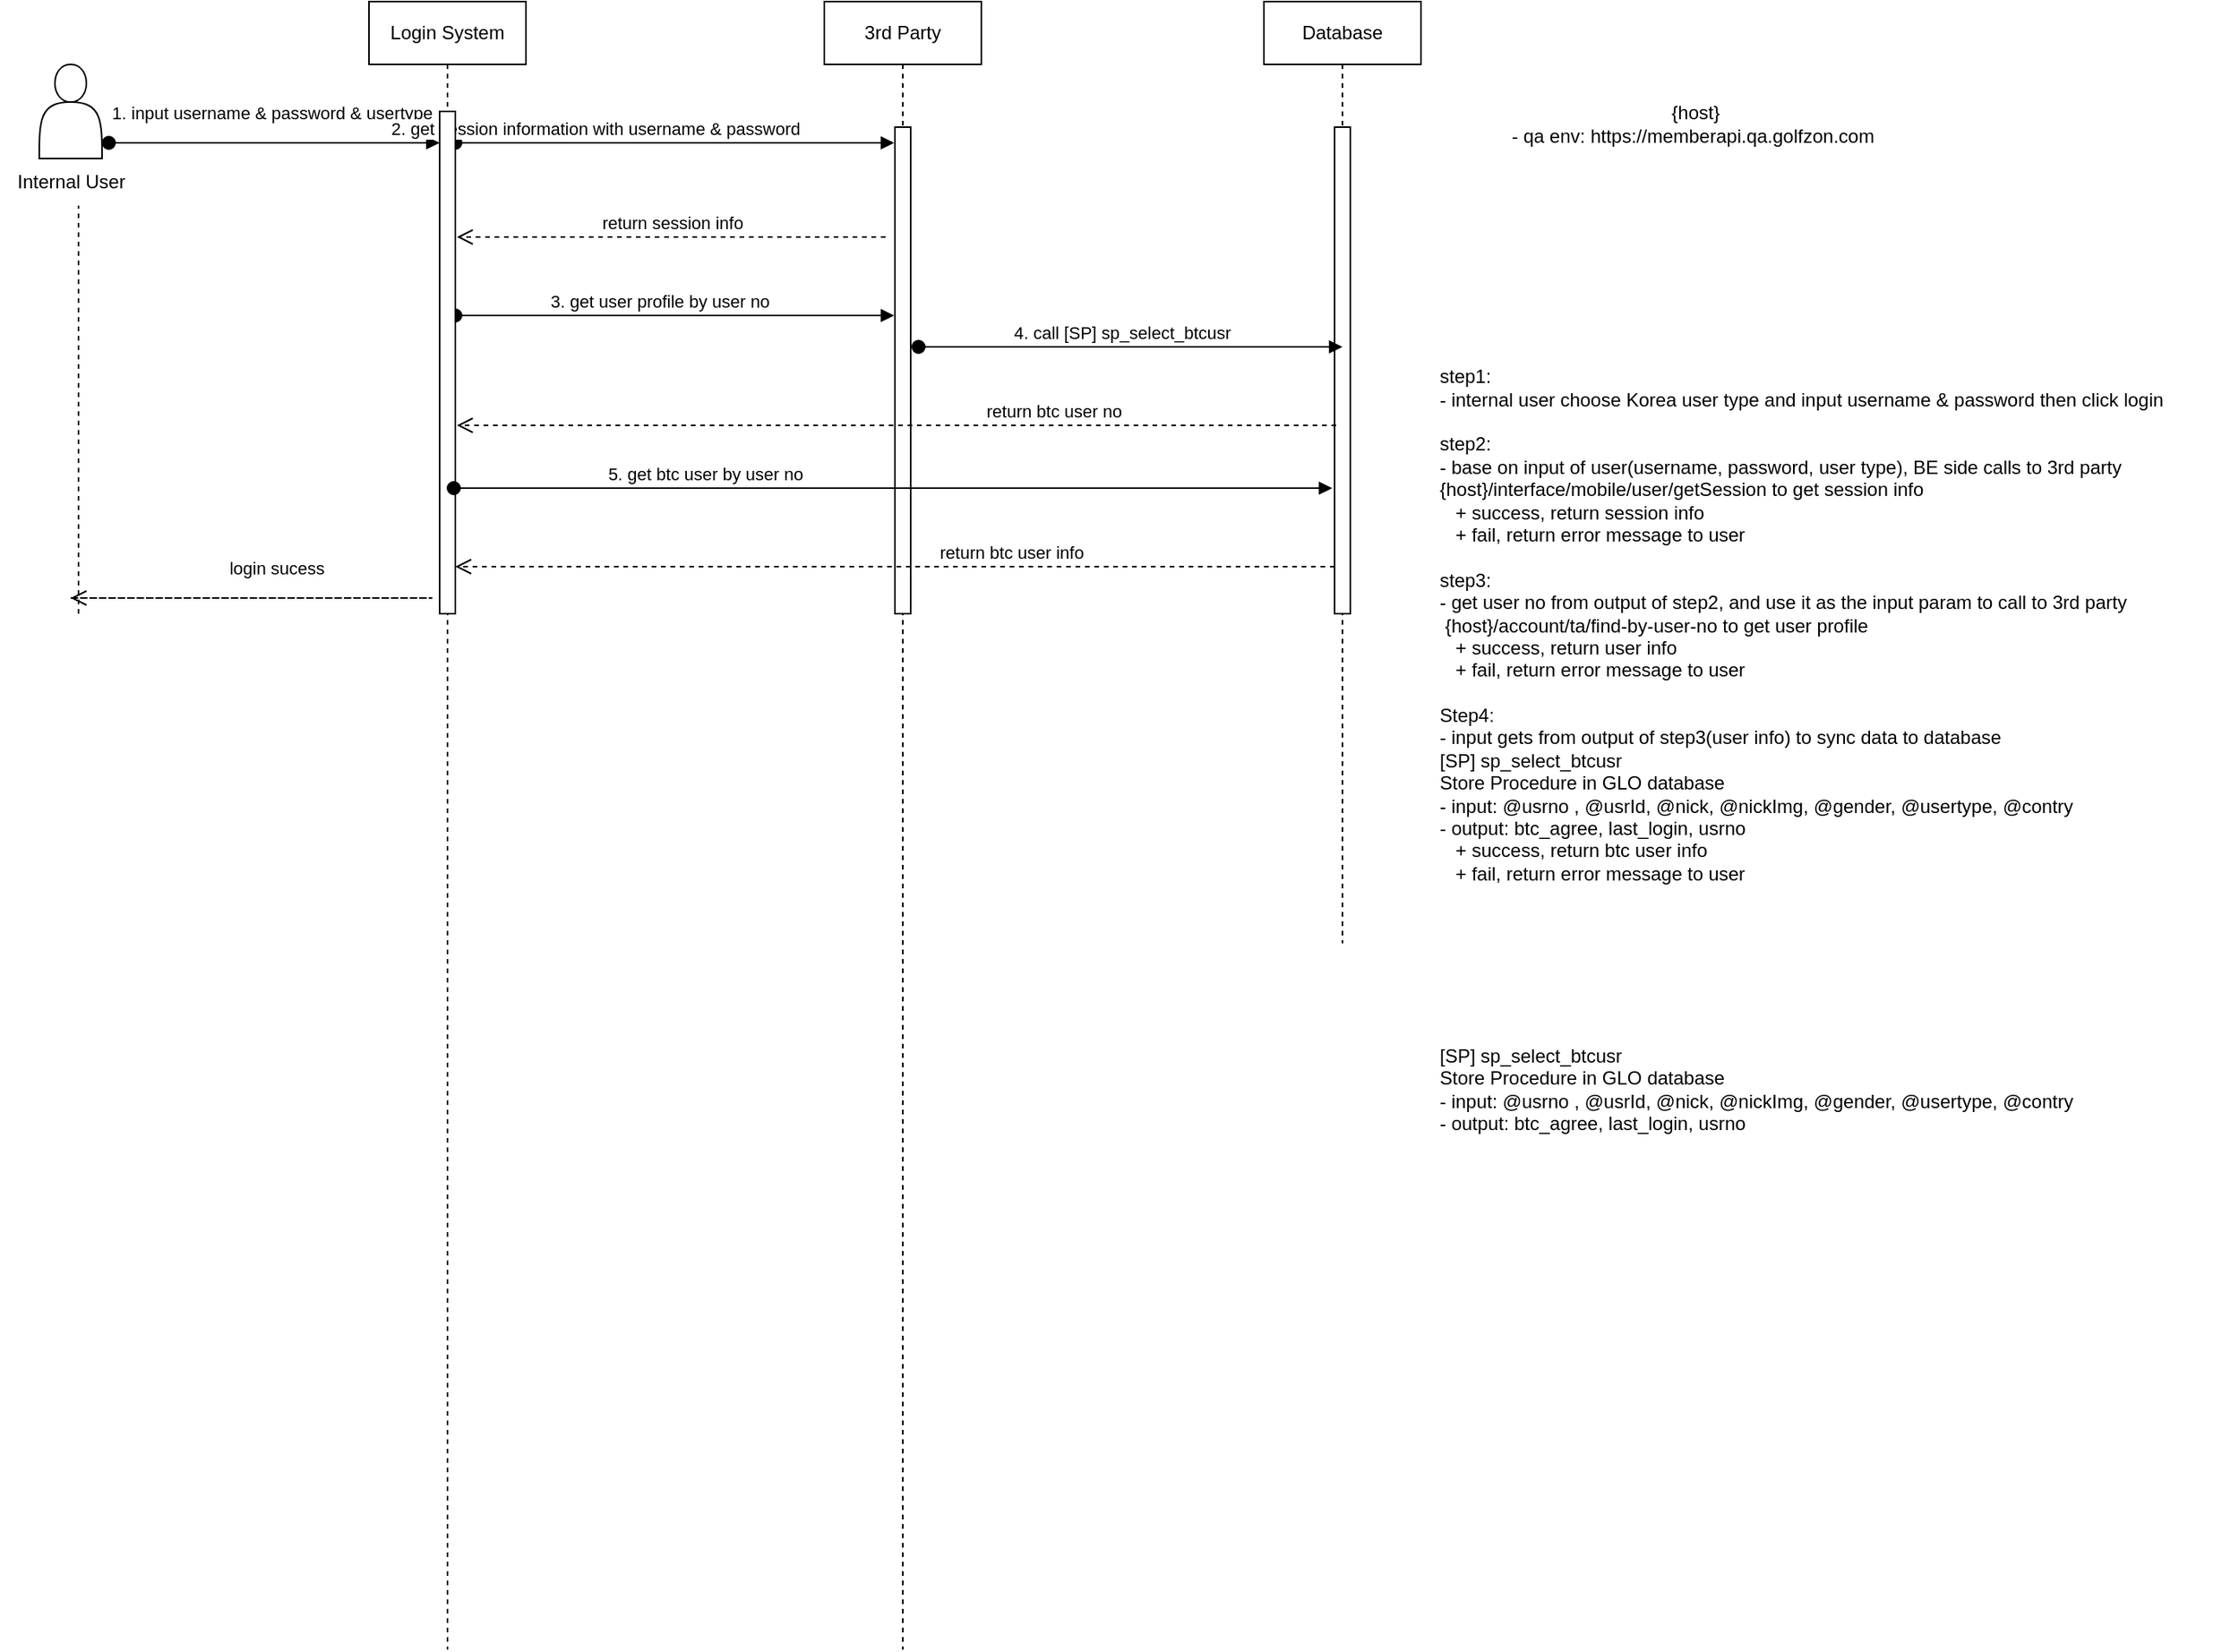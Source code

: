 <mxfile version="21.5.0" type="github">
  <diagram name="Page-1" id="2YBvvXClWsGukQMizWep">
    <mxGraphModel dx="2280" dy="775" grid="1" gridSize="10" guides="1" tooltips="1" connect="1" arrows="1" fold="1" page="1" pageScale="1" pageWidth="850" pageHeight="1100" math="0" shadow="0">
      <root>
        <mxCell id="0" />
        <mxCell id="1" parent="0" />
        <mxCell id="aM9ryv3xv72pqoxQDRHE-1" value="Login System" style="shape=umlLifeline;perimeter=lifelinePerimeter;whiteSpace=wrap;html=1;container=0;dropTarget=0;collapsible=0;recursiveResize=0;outlineConnect=0;portConstraint=eastwest;newEdgeStyle={&quot;edgeStyle&quot;:&quot;elbowEdgeStyle&quot;,&quot;elbow&quot;:&quot;vertical&quot;,&quot;curved&quot;:0,&quot;rounded&quot;:0};" parent="1" vertex="1">
          <mxGeometry x="230" y="50" width="100" height="600" as="geometry" />
        </mxCell>
        <mxCell id="aM9ryv3xv72pqoxQDRHE-2" value="" style="html=1;points=[];perimeter=orthogonalPerimeter;outlineConnect=0;targetShapes=umlLifeline;portConstraint=eastwest;newEdgeStyle={&quot;edgeStyle&quot;:&quot;elbowEdgeStyle&quot;,&quot;elbow&quot;:&quot;vertical&quot;,&quot;curved&quot;:0,&quot;rounded&quot;:0};" parent="aM9ryv3xv72pqoxQDRHE-1" vertex="1">
          <mxGeometry x="45" y="70" width="10" height="150" as="geometry" />
        </mxCell>
        <mxCell id="aM9ryv3xv72pqoxQDRHE-5" value="3rd Party" style="shape=umlLifeline;perimeter=lifelinePerimeter;whiteSpace=wrap;html=1;container=0;dropTarget=0;collapsible=0;recursiveResize=0;outlineConnect=0;portConstraint=eastwest;newEdgeStyle={&quot;edgeStyle&quot;:&quot;elbowEdgeStyle&quot;,&quot;elbow&quot;:&quot;vertical&quot;,&quot;curved&quot;:0,&quot;rounded&quot;:0};" parent="1" vertex="1">
          <mxGeometry x="520" y="50" width="100" height="1050" as="geometry" />
        </mxCell>
        <mxCell id="aM9ryv3xv72pqoxQDRHE-6" value="" style="html=1;points=[];perimeter=orthogonalPerimeter;outlineConnect=0;targetShapes=umlLifeline;portConstraint=eastwest;newEdgeStyle={&quot;edgeStyle&quot;:&quot;elbowEdgeStyle&quot;,&quot;elbow&quot;:&quot;vertical&quot;,&quot;curved&quot;:0,&quot;rounded&quot;:0};" parent="aM9ryv3xv72pqoxQDRHE-5" vertex="1">
          <mxGeometry x="45" y="80" width="10" height="310" as="geometry" />
        </mxCell>
        <mxCell id="Q6VBCJXVG92SoBe38fq3-4" value="Database" style="shape=umlLifeline;perimeter=lifelinePerimeter;whiteSpace=wrap;html=1;container=0;dropTarget=0;collapsible=0;recursiveResize=0;outlineConnect=0;portConstraint=eastwest;newEdgeStyle={&quot;edgeStyle&quot;:&quot;elbowEdgeStyle&quot;,&quot;elbow&quot;:&quot;vertical&quot;,&quot;curved&quot;:0,&quot;rounded&quot;:0};" vertex="1" parent="1">
          <mxGeometry x="800" y="50" width="100" height="600" as="geometry" />
        </mxCell>
        <mxCell id="Q6VBCJXVG92SoBe38fq3-5" value="" style="html=1;points=[];perimeter=orthogonalPerimeter;outlineConnect=0;targetShapes=umlLifeline;portConstraint=eastwest;newEdgeStyle={&quot;edgeStyle&quot;:&quot;elbowEdgeStyle&quot;,&quot;elbow&quot;:&quot;vertical&quot;,&quot;curved&quot;:0,&quot;rounded&quot;:0};" vertex="1" parent="Q6VBCJXVG92SoBe38fq3-4">
          <mxGeometry x="45" y="80" width="10" height="310" as="geometry" />
        </mxCell>
        <mxCell id="Q6VBCJXVG92SoBe38fq3-12" value="" style="shape=actor;whiteSpace=wrap;html=1;" vertex="1" parent="1">
          <mxGeometry x="20" y="90" width="40" height="60" as="geometry" />
        </mxCell>
        <mxCell id="Q6VBCJXVG92SoBe38fq3-13" value="Internal User" style="text;html=1;align=center;verticalAlign=middle;resizable=0;points=[];autosize=1;strokeColor=none;fillColor=none;" vertex="1" parent="1">
          <mxGeometry x="-5" y="150" width="90" height="30" as="geometry" />
        </mxCell>
        <mxCell id="aM9ryv3xv72pqoxQDRHE-3" value="1. input username &amp;amp; password &amp;amp; usertype" style="html=1;verticalAlign=bottom;startArrow=oval;endArrow=block;startSize=8;edgeStyle=elbowEdgeStyle;elbow=vertical;curved=0;rounded=0;exitX=0.659;exitY=0.029;exitDx=0;exitDy=0;exitPerimeter=0;" parent="1" edge="1">
          <mxGeometry x="-0.018" y="10" relative="1" as="geometry">
            <mxPoint x="64.31" y="140.0" as="sourcePoint" />
            <mxPoint x="275" y="140" as="targetPoint" />
            <Array as="points">
              <mxPoint x="170" y="140" />
              <mxPoint x="70" y="109.13" />
              <mxPoint x="70" y="119.13" />
            </Array>
            <mxPoint as="offset" />
          </mxGeometry>
        </mxCell>
        <mxCell id="Q6VBCJXVG92SoBe38fq3-20" value="2. get session information with username &amp;amp; password" style="html=1;verticalAlign=bottom;startArrow=oval;endArrow=block;startSize=8;edgeStyle=elbowEdgeStyle;elbow=vertical;curved=0;rounded=0;exitX=0.659;exitY=0.029;exitDx=0;exitDy=0;exitPerimeter=0;" edge="1" parent="1">
          <mxGeometry x="-0.033" relative="1" as="geometry">
            <mxPoint x="285.0" y="140.0" as="sourcePoint" />
            <mxPoint x="564.5" y="140" as="targetPoint" />
            <Array as="points">
              <mxPoint x="240" y="140" />
              <mxPoint x="290.69" y="109.13" />
              <mxPoint x="290.69" y="119.13" />
            </Array>
            <mxPoint as="offset" />
          </mxGeometry>
        </mxCell>
        <mxCell id="Q6VBCJXVG92SoBe38fq3-27" value="return session info" style="html=1;verticalAlign=bottom;endArrow=open;dashed=1;endSize=8;edgeStyle=elbowEdgeStyle;elbow=vertical;curved=0;rounded=0;" edge="1" parent="1">
          <mxGeometry x="0.0" relative="1" as="geometry">
            <mxPoint x="559" y="200" as="sourcePoint" />
            <mxPoint x="286" y="200" as="targetPoint" />
            <Array as="points">
              <mxPoint x="439" y="200" />
            </Array>
            <mxPoint as="offset" />
          </mxGeometry>
        </mxCell>
        <mxCell id="Q6VBCJXVG92SoBe38fq3-29" value="3. get user profile by user no" style="html=1;verticalAlign=bottom;startArrow=oval;endArrow=block;startSize=8;edgeStyle=elbowEdgeStyle;elbow=vertical;curved=0;rounded=0;" edge="1" parent="1">
          <mxGeometry x="-0.072" relative="1" as="geometry">
            <mxPoint x="285" y="250" as="sourcePoint" />
            <mxPoint x="564.5" y="250" as="targetPoint" />
            <Array as="points">
              <mxPoint x="415" y="250" />
              <mxPoint x="290.69" y="249.13" />
              <mxPoint x="290.69" y="259.13" />
            </Array>
            <mxPoint as="offset" />
          </mxGeometry>
        </mxCell>
        <mxCell id="Q6VBCJXVG92SoBe38fq3-36" value="Login System" style="shape=umlLifeline;perimeter=lifelinePerimeter;whiteSpace=wrap;html=1;container=0;dropTarget=0;collapsible=0;recursiveResize=0;outlineConnect=0;portConstraint=eastwest;newEdgeStyle={&quot;edgeStyle&quot;:&quot;elbowEdgeStyle&quot;,&quot;elbow&quot;:&quot;vertical&quot;,&quot;curved&quot;:0,&quot;rounded&quot;:0};" vertex="1" parent="1">
          <mxGeometry x="230" y="50" width="100" height="1050" as="geometry" />
        </mxCell>
        <mxCell id="Q6VBCJXVG92SoBe38fq3-37" value="" style="html=1;points=[];perimeter=orthogonalPerimeter;outlineConnect=0;targetShapes=umlLifeline;portConstraint=eastwest;newEdgeStyle={&quot;edgeStyle&quot;:&quot;elbowEdgeStyle&quot;,&quot;elbow&quot;:&quot;vertical&quot;,&quot;curved&quot;:0,&quot;rounded&quot;:0};" vertex="1" parent="Q6VBCJXVG92SoBe38fq3-36">
          <mxGeometry x="45" y="70" width="10" height="320" as="geometry" />
        </mxCell>
        <mxCell id="Q6VBCJXVG92SoBe38fq3-41" value="4. call [SP] sp_select_btcusr&amp;nbsp;" style="html=1;verticalAlign=bottom;startArrow=oval;endArrow=block;startSize=8;edgeStyle=elbowEdgeStyle;elbow=vertical;curved=0;rounded=0;" edge="1" parent="1">
          <mxGeometry x="-0.035" relative="1" as="geometry">
            <mxPoint x="580" y="270" as="sourcePoint" />
            <mxPoint x="850" y="270" as="targetPoint" />
            <Array as="points">
              <mxPoint x="710" y="270" />
              <mxPoint x="585.69" y="269.13" />
              <mxPoint x="585.69" y="279.13" />
            </Array>
            <mxPoint as="offset" />
          </mxGeometry>
        </mxCell>
        <mxCell id="Q6VBCJXVG92SoBe38fq3-42" value="return btc user no" style="html=1;verticalAlign=bottom;endArrow=open;dashed=1;endSize=8;edgeStyle=elbowEdgeStyle;elbow=vertical;curved=0;rounded=0;" edge="1" parent="1">
          <mxGeometry x="-0.357" relative="1" as="geometry">
            <mxPoint x="846" y="320" as="sourcePoint" />
            <mxPoint x="286.0" y="320" as="targetPoint" />
            <Array as="points">
              <mxPoint x="736.19" y="320" />
            </Array>
            <mxPoint as="offset" />
          </mxGeometry>
        </mxCell>
        <mxCell id="Q6VBCJXVG92SoBe38fq3-43" value="5. get btc user by user no" style="html=1;verticalAlign=bottom;startArrow=oval;endArrow=block;startSize=8;edgeStyle=elbowEdgeStyle;elbow=vertical;curved=0;rounded=0;" edge="1" parent="1">
          <mxGeometry x="-0.428" relative="1" as="geometry">
            <mxPoint x="284" y="360" as="sourcePoint" />
            <mxPoint x="843.5" y="360" as="targetPoint" />
            <Array as="points">
              <mxPoint x="414" y="360" />
              <mxPoint x="289.69" y="359.13" />
              <mxPoint x="289.69" y="369.13" />
            </Array>
            <mxPoint as="offset" />
          </mxGeometry>
        </mxCell>
        <mxCell id="Q6VBCJXVG92SoBe38fq3-46" value="return btc user info" style="html=1;verticalAlign=bottom;endArrow=open;dashed=1;endSize=8;edgeStyle=elbowEdgeStyle;elbow=vertical;curved=0;rounded=0;" edge="1" parent="1">
          <mxGeometry x="-0.263" relative="1" as="geometry">
            <mxPoint x="845" y="410" as="sourcePoint" />
            <mxPoint x="285.0" y="410" as="targetPoint" />
            <Array as="points">
              <mxPoint x="735.19" y="410" />
            </Array>
            <mxPoint as="offset" />
          </mxGeometry>
        </mxCell>
        <mxCell id="Q6VBCJXVG92SoBe38fq3-47" value="" style="endArrow=none;dashed=1;html=1;rounded=0;" edge="1" parent="1">
          <mxGeometry width="50" height="50" relative="1" as="geometry">
            <mxPoint x="45" y="440" as="sourcePoint" />
            <mxPoint x="45" y="180" as="targetPoint" />
          </mxGeometry>
        </mxCell>
        <mxCell id="Q6VBCJXVG92SoBe38fq3-49" value="login sucess" style="html=1;verticalAlign=bottom;endArrow=open;dashed=1;endSize=8;edgeStyle=elbowEdgeStyle;elbow=vertical;curved=0;rounded=0;" edge="1" parent="1">
          <mxGeometry x="0.43" y="-10" relative="1" as="geometry">
            <mxPoint x="40" y="430" as="sourcePoint" />
            <mxPoint x="40" y="430" as="targetPoint" />
            <Array as="points">
              <mxPoint x="270.38" y="430" />
            </Array>
            <mxPoint as="offset" />
          </mxGeometry>
        </mxCell>
        <mxCell id="Q6VBCJXVG92SoBe38fq3-52" value="&lt;div style=&quot;&quot;&gt;&lt;span style=&quot;background-color: initial;&quot;&gt;{host}&lt;/span&gt;&lt;/div&gt;- qa env:&amp;nbsp;https://memberapi.qa.golfzon.com&lt;span style=&quot;background-color: initial;&quot;&gt;&amp;nbsp;&lt;/span&gt;" style="text;html=1;strokeColor=none;fillColor=none;align=center;verticalAlign=middle;whiteSpace=wrap;rounded=0;" vertex="1" parent="1">
          <mxGeometry x="940" y="85" width="270" height="85" as="geometry" />
        </mxCell>
        <mxCell id="Q6VBCJXVG92SoBe38fq3-53" value="&lt;div style=&quot;&quot;&gt;[SP] sp_select_btcusr&lt;/div&gt;&lt;div style=&quot;&quot;&gt;Store Procedure in GLO database&lt;/div&gt;&lt;div style=&quot;&quot;&gt;- input:&amp;nbsp;&lt;span style=&quot;background-color: initial;&quot;&gt;@usrno&lt;/span&gt;&lt;span style=&quot;background-color: initial;&quot;&gt;&amp;nbsp;,&amp;nbsp;&lt;/span&gt;&lt;span style=&quot;background-color: initial;&quot;&gt;@usrId,&amp;nbsp;@nick,&amp;nbsp;@nickImg,&amp;nbsp;@gender,&amp;nbsp;@usertype,&amp;nbsp;@contry&lt;/span&gt;&lt;/div&gt;&lt;div style=&quot;&quot;&gt;- output: btc_agree, last_login, usrno&lt;/div&gt;" style="text;html=1;strokeColor=none;fillColor=none;align=left;verticalAlign=middle;whiteSpace=wrap;rounded=0;" vertex="1" parent="1">
          <mxGeometry x="910" y="700" width="470" height="85" as="geometry" />
        </mxCell>
        <mxCell id="Q6VBCJXVG92SoBe38fq3-54" value="&lt;div style=&quot;&quot;&gt;&lt;span style=&quot;background-color: initial;&quot;&gt;&lt;br&gt;&lt;/span&gt;&lt;/div&gt;&lt;div style=&quot;&quot;&gt;&lt;span style=&quot;background-color: initial;&quot;&gt;step1:&lt;/span&gt;&lt;/div&gt;&lt;div style=&quot;&quot;&gt;&lt;span style=&quot;background-color: initial;&quot;&gt;- internal user choose Korea user type and input username &amp;amp; password then click login&lt;/span&gt;&lt;/div&gt;&lt;div style=&quot;&quot;&gt;&lt;span style=&quot;background-color: initial;&quot;&gt;&lt;br&gt;&lt;/span&gt;&lt;/div&gt;&lt;div style=&quot;&quot;&gt;step2:&lt;/div&gt;&lt;div style=&quot;&quot;&gt;- base on input of user(username, password, user type), BE side calls to 3rd party&amp;nbsp;&lt;/div&gt;{host}/interface/mobile/user/getSession to get session info&lt;br&gt;&amp;nbsp; &amp;nbsp;+ success, return session info&lt;br&gt;&amp;nbsp; &amp;nbsp;+ fail, return error message to user&lt;br&gt;&lt;div style=&quot;&quot;&gt;&amp;nbsp;&lt;/div&gt;&lt;div style=&quot;&quot;&gt;step3:&lt;/div&gt;&lt;div style=&quot;&quot;&gt;&lt;/div&gt;- get user no from&lt;span style=&quot;background-color: initial;&quot;&gt;&amp;nbsp;output of step2, and use it as the input param to call to 3rd party&amp;nbsp;&lt;/span&gt;&lt;br&gt;&amp;nbsp;{host}/account/ta/find-by-user-no to get user profile&lt;br&gt;&amp;nbsp; &amp;nbsp;+ success, return user info&lt;br&gt;&amp;nbsp; &amp;nbsp;+ fail, return error message to user&lt;br&gt;&lt;br&gt;Step4:&lt;br&gt;- input gets from output of step3(user info) to sync data to database&lt;br&gt;&lt;div&gt;[SP] sp_select_btcusr&lt;/div&gt;&lt;div&gt;Store Procedure in GLO database&lt;/div&gt;&lt;div&gt;- input:&amp;nbsp;@usrno&lt;span style=&quot;background-color: initial;&quot;&gt;&amp;nbsp;,&amp;nbsp;&lt;/span&gt;&lt;span style=&quot;background-color: initial;&quot;&gt;@usrId,&amp;nbsp;@nick,&amp;nbsp;@nickImg,&amp;nbsp;@gender,&amp;nbsp;@usertype,&amp;nbsp;@contry&lt;/span&gt;&lt;/div&gt;&lt;div&gt;- output: btc_agree, last_login, usrno&lt;/div&gt;&lt;div&gt;&amp;nbsp; &amp;nbsp;+ success, return btc user info&lt;br&gt;&amp;nbsp; &amp;nbsp;+ fail, return error message to user&lt;br&gt;&lt;/div&gt;" style="text;html=1;strokeColor=none;fillColor=none;align=left;verticalAlign=middle;whiteSpace=wrap;rounded=0;" vertex="1" parent="1">
          <mxGeometry x="910" y="170" width="510" height="540" as="geometry" />
        </mxCell>
      </root>
    </mxGraphModel>
  </diagram>
</mxfile>
